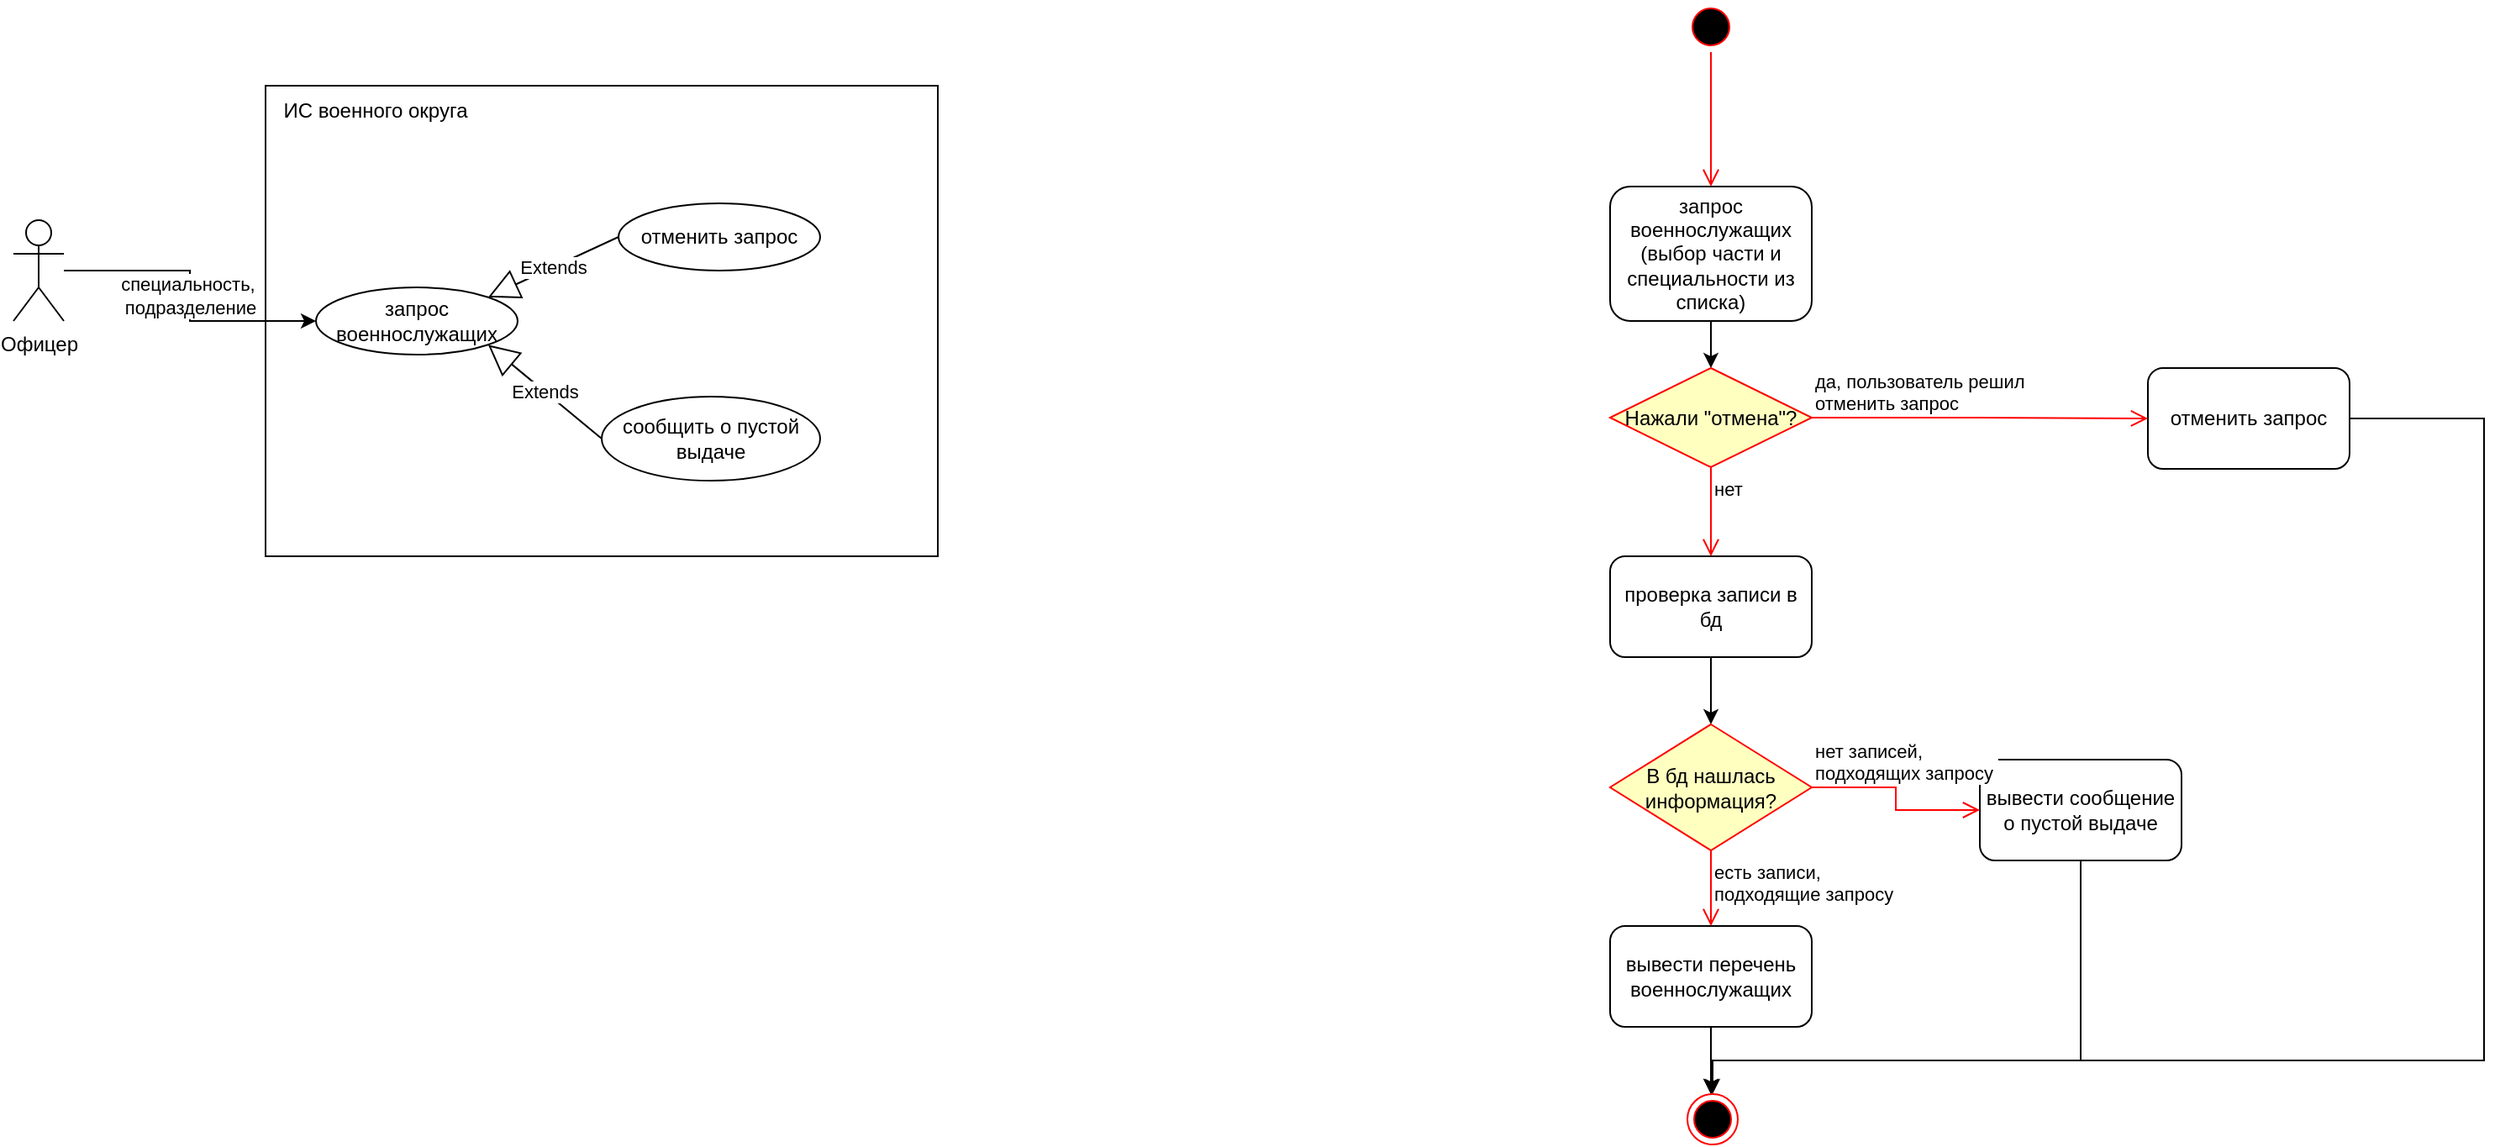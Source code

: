 <mxfile version="26.2.14">
  <diagram name="Страница — 1" id="WJrSOzHTH2PLyb-KMK9L">
    <mxGraphModel dx="1367" dy="799" grid="1" gridSize="10" guides="1" tooltips="1" connect="1" arrows="1" fold="1" page="1" pageScale="1" pageWidth="827" pageHeight="1169" math="0" shadow="0">
      <root>
        <mxCell id="0" />
        <mxCell id="1" parent="0" />
        <mxCell id="LLaQkQV6UhbVfh7tmjYq-1" value="" style="rounded=0;whiteSpace=wrap;html=1;fillColor=none;movable=0;resizable=0;rotatable=0;deletable=0;editable=0;locked=1;connectable=0;" parent="1" vertex="1">
          <mxGeometry x="200" y="120" width="400" height="280" as="geometry" />
        </mxCell>
        <mxCell id="LLaQkQV6UhbVfh7tmjYq-5" value="специальность,&amp;nbsp;&lt;div&gt;подразделение&lt;/div&gt;" style="edgeStyle=orthogonalEdgeStyle;rounded=0;orthogonalLoop=1;jettySize=auto;html=1;entryX=0;entryY=0.5;entryDx=0;entryDy=0;" parent="1" source="lQ96mx58gnyNu-WJbghE-1" target="LLaQkQV6UhbVfh7tmjYq-4" edge="1">
          <mxGeometry relative="1" as="geometry" />
        </mxCell>
        <mxCell id="lQ96mx58gnyNu-WJbghE-1" value="Офицер" style="shape=umlActor;verticalLabelPosition=bottom;verticalAlign=top;html=1;outlineConnect=0;" parent="1" vertex="1">
          <mxGeometry x="50" y="200" width="30" height="60" as="geometry" />
        </mxCell>
        <mxCell id="LLaQkQV6UhbVfh7tmjYq-2" value="ИС военного округа" style="text;html=1;align=center;verticalAlign=middle;resizable=0;points=[];autosize=1;strokeColor=none;fillColor=none;" parent="1" vertex="1">
          <mxGeometry x="200" y="120" width="130" height="30" as="geometry" />
        </mxCell>
        <mxCell id="LLaQkQV6UhbVfh7tmjYq-4" value="запрос военнослужащих" style="ellipse;whiteSpace=wrap;html=1;" parent="1" vertex="1">
          <mxGeometry x="230" y="240" width="120" height="40" as="geometry" />
        </mxCell>
        <mxCell id="LLaQkQV6UhbVfh7tmjYq-7" value="отменить запрос&lt;span style=&quot;color: rgba(0, 0, 0, 0); font-family: monospace; font-size: 0px; text-align: start; text-wrap-mode: nowrap;&quot;&gt;%3CmxGraphModel%3E%3Croot%3E%3CmxCell%20id%3D%220%22%2F%3E%3CmxCell%20id%3D%221%22%20parent%3D%220%22%2F%3E%3CmxCell%20id%3D%222%22%20value%3D%22%D0%BF%D0%BE%D0%B8%D1%81%D0%BA%D0%BE%D0%B2%D1%8B%D0%B9%20%D0%B7%D0%B0%D0%BF%D1%80%D0%BE%D1%81%22%20style%3D%22ellipse%3BwhiteSpace%3Dwrap%3Bhtml%3D1%3B%22%20vertex%3D%221%22%20parent%3D%221%22%3E%3CmxGeometry%20x%3D%22230%22%20y%3D%22240%22%20width%3D%22120%22%20height%3D%2240%22%20as%3D%22geometry%22%2F%3E%3C%2FmxCell%3E%3C%2Froot%3E%3C%2FmxGraphModel%3E&lt;/span&gt;" style="ellipse;whiteSpace=wrap;html=1;" parent="1" vertex="1">
          <mxGeometry x="410" y="190" width="120" height="40" as="geometry" />
        </mxCell>
        <mxCell id="LLaQkQV6UhbVfh7tmjYq-8" value="сообщить о пустой выдаче" style="ellipse;whiteSpace=wrap;html=1;" parent="1" vertex="1">
          <mxGeometry x="400" y="305" width="130" height="50" as="geometry" />
        </mxCell>
        <mxCell id="LLaQkQV6UhbVfh7tmjYq-29" value="" style="edgeStyle=orthogonalEdgeStyle;rounded=0;orthogonalLoop=1;jettySize=auto;html=1;entryX=0.5;entryY=0;entryDx=0;entryDy=0;" parent="1" source="LLaQkQV6UhbVfh7tmjYq-22" target="M2WfmLJmxqH0qcVzLnUi-5" edge="1">
          <mxGeometry relative="1" as="geometry">
            <mxPoint x="1060" y="290" as="targetPoint" />
          </mxGeometry>
        </mxCell>
        <mxCell id="LLaQkQV6UhbVfh7tmjYq-22" value="запрос военнослужащих (выбор части и специальности из списка)" style="rounded=1;whiteSpace=wrap;html=1;" parent="1" vertex="1">
          <mxGeometry x="1000" y="180" width="120" height="80" as="geometry" />
        </mxCell>
        <mxCell id="LLaQkQV6UhbVfh7tmjYq-35" value="" style="edgeStyle=orthogonalEdgeStyle;rounded=0;orthogonalLoop=1;jettySize=auto;html=1;" parent="1" source="LLaQkQV6UhbVfh7tmjYq-30" edge="1">
          <mxGeometry relative="1" as="geometry">
            <mxPoint x="1060" y="500" as="targetPoint" />
          </mxGeometry>
        </mxCell>
        <mxCell id="LLaQkQV6UhbVfh7tmjYq-30" value="проверка записи в бд" style="rounded=1;whiteSpace=wrap;html=1;" parent="1" vertex="1">
          <mxGeometry x="1000" y="400" width="120" height="60" as="geometry" />
        </mxCell>
        <mxCell id="LLaQkQV6UhbVfh7tmjYq-57" style="edgeStyle=orthogonalEdgeStyle;rounded=0;orthogonalLoop=1;jettySize=auto;html=1;entryX=0.5;entryY=0;entryDx=0;entryDy=0;" parent="1" source="LLaQkQV6UhbVfh7tmjYq-31" edge="1">
          <mxGeometry relative="1" as="geometry">
            <mxPoint x="1060" y="720" as="targetPoint" />
            <Array as="points">
              <mxPoint x="1520" y="318" />
              <mxPoint x="1520" y="700" />
              <mxPoint x="1060" y="700" />
            </Array>
          </mxGeometry>
        </mxCell>
        <mxCell id="LLaQkQV6UhbVfh7tmjYq-31" value="отменить запрос" style="rounded=1;whiteSpace=wrap;html=1;" parent="1" vertex="1">
          <mxGeometry x="1320" y="288" width="120" height="60" as="geometry" />
        </mxCell>
        <mxCell id="LLaQkQV6UhbVfh7tmjYq-56" style="edgeStyle=orthogonalEdgeStyle;rounded=0;orthogonalLoop=1;jettySize=auto;html=1;exitX=0.5;exitY=1;exitDx=0;exitDy=0;entryX=0.5;entryY=0;entryDx=0;entryDy=0;" parent="1" source="LLaQkQV6UhbVfh7tmjYq-36" edge="1">
          <mxGeometry relative="1" as="geometry">
            <mxPoint x="1060" y="720" as="targetPoint" />
          </mxGeometry>
        </mxCell>
        <mxCell id="LLaQkQV6UhbVfh7tmjYq-36" value="вывести перечень военнослужащих" style="rounded=1;whiteSpace=wrap;html=1;" parent="1" vertex="1">
          <mxGeometry x="1000" y="620" width="120" height="60" as="geometry" />
        </mxCell>
        <mxCell id="M2WfmLJmxqH0qcVzLnUi-12" style="edgeStyle=orthogonalEdgeStyle;rounded=0;orthogonalLoop=1;jettySize=auto;html=1;entryX=0.5;entryY=0;entryDx=0;entryDy=0;" edge="1" parent="1" source="LLaQkQV6UhbVfh7tmjYq-37" target="M2WfmLJmxqH0qcVzLnUi-3">
          <mxGeometry relative="1" as="geometry">
            <Array as="points">
              <mxPoint x="1280" y="700" />
              <mxPoint x="1061" y="700" />
            </Array>
          </mxGeometry>
        </mxCell>
        <mxCell id="LLaQkQV6UhbVfh7tmjYq-37" value="вывести сообщение о пустой выдаче" style="rounded=1;whiteSpace=wrap;html=1;" parent="1" vertex="1">
          <mxGeometry x="1220" y="521" width="120" height="60" as="geometry" />
        </mxCell>
        <mxCell id="LLaQkQV6UhbVfh7tmjYq-47" value="Extends" style="endArrow=block;endSize=16;endFill=0;html=1;rounded=0;entryX=1;entryY=1;entryDx=0;entryDy=0;exitX=0;exitY=0.5;exitDx=0;exitDy=0;" parent="1" source="LLaQkQV6UhbVfh7tmjYq-8" target="LLaQkQV6UhbVfh7tmjYq-4" edge="1">
          <mxGeometry width="160" relative="1" as="geometry">
            <mxPoint x="390" y="410" as="sourcePoint" />
            <mxPoint x="550" y="410" as="targetPoint" />
          </mxGeometry>
        </mxCell>
        <mxCell id="LLaQkQV6UhbVfh7tmjYq-48" value="Extends" style="endArrow=block;endSize=16;endFill=0;html=1;rounded=0;entryX=1;entryY=0;entryDx=0;entryDy=0;exitX=0;exitY=0.5;exitDx=0;exitDy=0;" parent="1" source="LLaQkQV6UhbVfh7tmjYq-7" target="LLaQkQV6UhbVfh7tmjYq-4" edge="1">
          <mxGeometry width="160" relative="1" as="geometry">
            <mxPoint x="410" y="340" as="sourcePoint" />
            <mxPoint x="342" y="284" as="targetPoint" />
          </mxGeometry>
        </mxCell>
        <mxCell id="M2WfmLJmxqH0qcVzLnUi-1" value="" style="ellipse;html=1;shape=startState;fillColor=#000000;strokeColor=#ff0000;" vertex="1" parent="1">
          <mxGeometry x="1045" y="70" width="30" height="30" as="geometry" />
        </mxCell>
        <mxCell id="M2WfmLJmxqH0qcVzLnUi-2" value="" style="edgeStyle=orthogonalEdgeStyle;html=1;verticalAlign=bottom;endArrow=open;endSize=8;strokeColor=#ff0000;rounded=0;" edge="1" source="M2WfmLJmxqH0qcVzLnUi-1" parent="1">
          <mxGeometry relative="1" as="geometry">
            <mxPoint x="1060" y="180" as="targetPoint" />
            <Array as="points">
              <mxPoint x="1060" y="130" />
              <mxPoint x="1060" y="130" />
            </Array>
          </mxGeometry>
        </mxCell>
        <mxCell id="M2WfmLJmxqH0qcVzLnUi-3" value="" style="ellipse;html=1;shape=endState;fillColor=#000000;strokeColor=#ff0000;" vertex="1" parent="1">
          <mxGeometry x="1046" y="720" width="30" height="30" as="geometry" />
        </mxCell>
        <mxCell id="M2WfmLJmxqH0qcVzLnUi-5" value="Нажали &quot;отмена&quot;?" style="rhombus;whiteSpace=wrap;html=1;fontColor=#000000;fillColor=#ffffc0;strokeColor=#ff0000;" vertex="1" parent="1">
          <mxGeometry x="1000" y="288" width="120" height="59" as="geometry" />
        </mxCell>
        <mxCell id="M2WfmLJmxqH0qcVzLnUi-6" value="&lt;div&gt;да, пользователь решил&amp;nbsp;&lt;/div&gt;&lt;div&gt;отменить запрос&lt;/div&gt;" style="edgeStyle=orthogonalEdgeStyle;html=1;align=left;verticalAlign=bottom;endArrow=open;endSize=8;strokeColor=#ff0000;rounded=0;entryX=0;entryY=0.5;entryDx=0;entryDy=0;" edge="1" source="M2WfmLJmxqH0qcVzLnUi-5" parent="1" target="LLaQkQV6UhbVfh7tmjYq-31">
          <mxGeometry x="-1" relative="1" as="geometry">
            <mxPoint x="1030" y="325" as="targetPoint" />
          </mxGeometry>
        </mxCell>
        <mxCell id="M2WfmLJmxqH0qcVzLnUi-7" value="нет" style="edgeStyle=orthogonalEdgeStyle;html=1;align=left;verticalAlign=top;endArrow=open;endSize=8;strokeColor=#ff0000;rounded=0;entryX=0.5;entryY=0;entryDx=0;entryDy=0;" edge="1" source="M2WfmLJmxqH0qcVzLnUi-5" parent="1" target="LLaQkQV6UhbVfh7tmjYq-30">
          <mxGeometry x="-1" relative="1" as="geometry">
            <mxPoint x="890" y="405" as="targetPoint" />
          </mxGeometry>
        </mxCell>
        <mxCell id="M2WfmLJmxqH0qcVzLnUi-9" value="В бд нашлась информация?" style="rhombus;whiteSpace=wrap;html=1;fontColor=#000000;fillColor=#ffffc0;strokeColor=#ff0000;" vertex="1" parent="1">
          <mxGeometry x="1000" y="500" width="120" height="75" as="geometry" />
        </mxCell>
        <mxCell id="M2WfmLJmxqH0qcVzLnUi-10" value="&lt;div&gt;нет записей,&amp;nbsp;&lt;/div&gt;&lt;div&gt;подходящих запросу&amp;nbsp;&lt;/div&gt;" style="edgeStyle=orthogonalEdgeStyle;html=1;align=left;verticalAlign=bottom;endArrow=open;endSize=8;strokeColor=#ff0000;rounded=0;entryX=0;entryY=0.5;entryDx=0;entryDy=0;" edge="1" source="M2WfmLJmxqH0qcVzLnUi-9" parent="1" target="LLaQkQV6UhbVfh7tmjYq-37">
          <mxGeometry x="-1" relative="1" as="geometry">
            <mxPoint x="970" y="505" as="targetPoint" />
          </mxGeometry>
        </mxCell>
        <mxCell id="M2WfmLJmxqH0qcVzLnUi-11" value="&lt;div&gt;есть записи,&amp;nbsp;&lt;/div&gt;&lt;div&gt;подходящие запросу&amp;nbsp;&lt;/div&gt;" style="edgeStyle=orthogonalEdgeStyle;html=1;align=left;verticalAlign=top;endArrow=open;endSize=8;strokeColor=#ff0000;rounded=0;entryX=0.5;entryY=0;entryDx=0;entryDy=0;" edge="1" source="M2WfmLJmxqH0qcVzLnUi-9" parent="1" target="LLaQkQV6UhbVfh7tmjYq-36">
          <mxGeometry x="-1" relative="1" as="geometry">
            <mxPoint x="830" y="585" as="targetPoint" />
          </mxGeometry>
        </mxCell>
      </root>
    </mxGraphModel>
  </diagram>
</mxfile>
